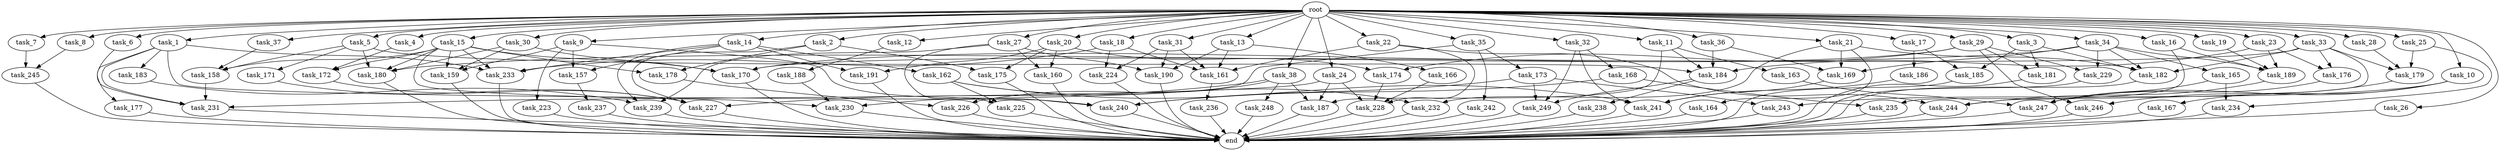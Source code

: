 digraph G {
  root [size="0.000000"];
  task_1 [size="102.400000"];
  task_2 [size="102.400000"];
  task_3 [size="102.400000"];
  task_4 [size="102.400000"];
  task_5 [size="102.400000"];
  task_6 [size="102.400000"];
  task_7 [size="102.400000"];
  task_8 [size="102.400000"];
  task_9 [size="102.400000"];
  task_10 [size="102.400000"];
  task_11 [size="102.400000"];
  task_12 [size="102.400000"];
  task_13 [size="102.400000"];
  task_14 [size="102.400000"];
  task_15 [size="102.400000"];
  task_16 [size="102.400000"];
  task_17 [size="102.400000"];
  task_18 [size="102.400000"];
  task_19 [size="102.400000"];
  task_20 [size="102.400000"];
  task_21 [size="102.400000"];
  task_22 [size="102.400000"];
  task_23 [size="102.400000"];
  task_24 [size="102.400000"];
  task_25 [size="102.400000"];
  task_26 [size="102.400000"];
  task_27 [size="102.400000"];
  task_28 [size="102.400000"];
  task_29 [size="102.400000"];
  task_30 [size="102.400000"];
  task_31 [size="102.400000"];
  task_32 [size="102.400000"];
  task_33 [size="102.400000"];
  task_34 [size="102.400000"];
  task_35 [size="102.400000"];
  task_36 [size="102.400000"];
  task_37 [size="102.400000"];
  task_38 [size="102.400000"];
  task_157 [size="111669149696.000000"];
  task_158 [size="107374182400.000000"];
  task_159 [size="158913789952.000000"];
  task_160 [size="89335319756.800003"];
  task_161 [size="93630287052.800003"];
  task_162 [size="42090679500.800003"];
  task_163 [size="42090679500.800003"];
  task_164 [size="42090679500.800003"];
  task_165 [size="42090679500.800003"];
  task_166 [size="21474836480.000000"];
  task_167 [size="7730941132.800000"];
  task_168 [size="54975581388.800003"];
  task_169 [size="153759829196.800018"];
  task_170 [size="213889371340.800018"];
  task_171 [size="7730941132.800000"];
  task_172 [size="127990025420.800003"];
  task_173 [size="7730941132.800000"];
  task_174 [size="58411555225.600006"];
  task_175 [size="73014444032.000000"];
  task_176 [size="77309411328.000000"];
  task_177 [size="42090679500.800003"];
  task_178 [size="155477816115.200012"];
  task_179 [size="86758339379.200012"];
  task_180 [size="139156940390.399994"];
  task_181 [size="58411555225.600006"];
  task_182 [size="157195803033.600006"];
  task_183 [size="42090679500.800003"];
  task_184 [size="127131031961.600006"];
  task_185 [size="73014444032.000000"];
  task_186 [size="69578470195.199997"];
  task_187 [size="170080704921.600006"];
  task_188 [size="85899345920.000000"];
  task_189 [size="99643241267.200012"];
  task_190 [size="110810156236.800003"];
  task_191 [size="45526653337.600006"];
  task_223 [size="69578470195.199997"];
  task_224 [size="17179869184.000000"];
  task_225 [size="155477816115.200012"];
  task_226 [size="63565515980.800003"];
  task_227 [size="201004469452.800018"];
  task_228 [size="183824600268.800018"];
  task_229 [size="97066260889.600006"];
  task_230 [size="179529632972.800018"];
  task_231 [size="186401580646.400024"];
  task_232 [size="111669149696.000000"];
  task_233 [size="183824600268.800018"];
  task_234 [size="34359738368.000000"];
  task_235 [size="73014444032.000000"];
  task_236 [size="69578470195.199997"];
  task_237 [size="30923764531.200001"];
  task_238 [size="69578470195.199997"];
  task_239 [size="170080704921.600006"];
  task_240 [size="150323855360.000000"];
  task_241 [size="176952652595.200012"];
  task_242 [size="7730941132.800000"];
  task_243 [size="15461882265.600000"];
  task_244 [size="146028888064.000000"];
  task_245 [size="15461882265.600000"];
  task_246 [size="68719476736.000000"];
  task_247 [size="115964116992.000000"];
  task_248 [size="42090679500.800003"];
  task_249 [size="132284992716.800003"];
  end [size="0.000000"];

  root -> task_1 [size="1.000000"];
  root -> task_2 [size="1.000000"];
  root -> task_3 [size="1.000000"];
  root -> task_4 [size="1.000000"];
  root -> task_5 [size="1.000000"];
  root -> task_6 [size="1.000000"];
  root -> task_7 [size="1.000000"];
  root -> task_8 [size="1.000000"];
  root -> task_9 [size="1.000000"];
  root -> task_10 [size="1.000000"];
  root -> task_11 [size="1.000000"];
  root -> task_12 [size="1.000000"];
  root -> task_13 [size="1.000000"];
  root -> task_14 [size="1.000000"];
  root -> task_15 [size="1.000000"];
  root -> task_16 [size="1.000000"];
  root -> task_17 [size="1.000000"];
  root -> task_18 [size="1.000000"];
  root -> task_19 [size="1.000000"];
  root -> task_20 [size="1.000000"];
  root -> task_21 [size="1.000000"];
  root -> task_22 [size="1.000000"];
  root -> task_23 [size="1.000000"];
  root -> task_24 [size="1.000000"];
  root -> task_25 [size="1.000000"];
  root -> task_26 [size="1.000000"];
  root -> task_27 [size="1.000000"];
  root -> task_28 [size="1.000000"];
  root -> task_29 [size="1.000000"];
  root -> task_30 [size="1.000000"];
  root -> task_31 [size="1.000000"];
  root -> task_32 [size="1.000000"];
  root -> task_33 [size="1.000000"];
  root -> task_34 [size="1.000000"];
  root -> task_35 [size="1.000000"];
  root -> task_36 [size="1.000000"];
  root -> task_37 [size="1.000000"];
  root -> task_38 [size="1.000000"];
  task_1 -> task_177 [size="411041792.000000"];
  task_1 -> task_183 [size="411041792.000000"];
  task_1 -> task_231 [size="411041792.000000"];
  task_1 -> task_233 [size="411041792.000000"];
  task_1 -> task_240 [size="411041792.000000"];
  task_2 -> task_175 [size="679477248.000000"];
  task_2 -> task_178 [size="679477248.000000"];
  task_2 -> task_227 [size="679477248.000000"];
  task_3 -> task_181 [size="33554432.000000"];
  task_3 -> task_182 [size="33554432.000000"];
  task_3 -> task_185 [size="33554432.000000"];
  task_4 -> task_172 [size="411041792.000000"];
  task_5 -> task_158 [size="75497472.000000"];
  task_5 -> task_171 [size="75497472.000000"];
  task_5 -> task_180 [size="75497472.000000"];
  task_5 -> task_184 [size="75497472.000000"];
  task_6 -> task_231 [size="536870912.000000"];
  task_7 -> task_245 [size="75497472.000000"];
  task_8 -> task_245 [size="75497472.000000"];
  task_9 -> task_157 [size="679477248.000000"];
  task_9 -> task_159 [size="679477248.000000"];
  task_9 -> task_223 [size="679477248.000000"];
  task_9 -> task_240 [size="679477248.000000"];
  task_10 -> task_167 [size="75497472.000000"];
  task_10 -> task_243 [size="75497472.000000"];
  task_10 -> task_247 [size="75497472.000000"];
  task_11 -> task_163 [size="411041792.000000"];
  task_11 -> task_184 [size="411041792.000000"];
  task_11 -> task_187 [size="411041792.000000"];
  task_12 -> task_188 [size="838860800.000000"];
  task_13 -> task_161 [size="209715200.000000"];
  task_13 -> task_166 [size="209715200.000000"];
  task_13 -> task_190 [size="209715200.000000"];
  task_14 -> task_157 [size="411041792.000000"];
  task_14 -> task_162 [size="411041792.000000"];
  task_14 -> task_191 [size="411041792.000000"];
  task_14 -> task_233 [size="411041792.000000"];
  task_14 -> task_239 [size="411041792.000000"];
  task_15 -> task_158 [size="838860800.000000"];
  task_15 -> task_159 [size="838860800.000000"];
  task_15 -> task_170 [size="838860800.000000"];
  task_15 -> task_172 [size="838860800.000000"];
  task_15 -> task_178 [size="838860800.000000"];
  task_15 -> task_180 [size="838860800.000000"];
  task_15 -> task_230 [size="838860800.000000"];
  task_15 -> task_233 [size="838860800.000000"];
  task_16 -> task_189 [size="411041792.000000"];
  task_16 -> task_235 [size="411041792.000000"];
  task_17 -> task_185 [size="679477248.000000"];
  task_17 -> task_186 [size="679477248.000000"];
  task_18 -> task_161 [size="134217728.000000"];
  task_18 -> task_224 [size="134217728.000000"];
  task_18 -> task_233 [size="134217728.000000"];
  task_19 -> task_189 [size="75497472.000000"];
  task_20 -> task_160 [size="33554432.000000"];
  task_20 -> task_174 [size="33554432.000000"];
  task_20 -> task_175 [size="33554432.000000"];
  task_20 -> task_191 [size="33554432.000000"];
  task_21 -> task_164 [size="411041792.000000"];
  task_21 -> task_169 [size="411041792.000000"];
  task_21 -> task_182 [size="411041792.000000"];
  task_21 -> task_232 [size="411041792.000000"];
  task_22 -> task_161 [size="536870912.000000"];
  task_22 -> task_228 [size="536870912.000000"];
  task_22 -> task_244 [size="536870912.000000"];
  task_23 -> task_176 [size="75497472.000000"];
  task_23 -> task_184 [size="75497472.000000"];
  task_23 -> task_189 [size="75497472.000000"];
  task_24 -> task_187 [size="838860800.000000"];
  task_24 -> task_228 [size="838860800.000000"];
  task_24 -> task_231 [size="838860800.000000"];
  task_25 -> task_179 [size="33554432.000000"];
  task_25 -> task_234 [size="33554432.000000"];
  task_26 -> end [size="1.000000"];
  task_27 -> task_160 [size="838860800.000000"];
  task_27 -> task_190 [size="838860800.000000"];
  task_27 -> task_225 [size="838860800.000000"];
  task_27 -> task_239 [size="838860800.000000"];
  task_28 -> task_179 [size="134217728.000000"];
  task_29 -> task_170 [size="536870912.000000"];
  task_29 -> task_174 [size="536870912.000000"];
  task_29 -> task_181 [size="536870912.000000"];
  task_29 -> task_229 [size="536870912.000000"];
  task_29 -> task_246 [size="536870912.000000"];
  task_30 -> task_159 [size="33554432.000000"];
  task_30 -> task_170 [size="33554432.000000"];
  task_30 -> task_180 [size="33554432.000000"];
  task_31 -> task_161 [size="33554432.000000"];
  task_31 -> task_190 [size="33554432.000000"];
  task_31 -> task_224 [size="33554432.000000"];
  task_32 -> task_168 [size="536870912.000000"];
  task_32 -> task_241 [size="536870912.000000"];
  task_32 -> task_249 [size="536870912.000000"];
  task_33 -> task_170 [size="679477248.000000"];
  task_33 -> task_176 [size="679477248.000000"];
  task_33 -> task_179 [size="679477248.000000"];
  task_33 -> task_182 [size="679477248.000000"];
  task_33 -> task_244 [size="679477248.000000"];
  task_34 -> task_165 [size="411041792.000000"];
  task_34 -> task_169 [size="411041792.000000"];
  task_34 -> task_180 [size="411041792.000000"];
  task_34 -> task_182 [size="411041792.000000"];
  task_34 -> task_189 [size="411041792.000000"];
  task_34 -> task_229 [size="411041792.000000"];
  task_35 -> task_173 [size="75497472.000000"];
  task_35 -> task_230 [size="75497472.000000"];
  task_35 -> task_242 [size="75497472.000000"];
  task_36 -> task_169 [size="679477248.000000"];
  task_36 -> task_184 [size="679477248.000000"];
  task_37 -> task_158 [size="134217728.000000"];
  task_38 -> task_187 [size="411041792.000000"];
  task_38 -> task_226 [size="411041792.000000"];
  task_38 -> task_227 [size="411041792.000000"];
  task_38 -> task_248 [size="411041792.000000"];
  task_157 -> task_237 [size="301989888.000000"];
  task_158 -> task_231 [size="33554432.000000"];
  task_159 -> end [size="1.000000"];
  task_160 -> end [size="1.000000"];
  task_161 -> task_236 [size="679477248.000000"];
  task_162 -> task_225 [size="679477248.000000"];
  task_162 -> task_232 [size="679477248.000000"];
  task_162 -> task_241 [size="679477248.000000"];
  task_163 -> task_247 [size="75497472.000000"];
  task_164 -> end [size="1.000000"];
  task_165 -> task_234 [size="301989888.000000"];
  task_165 -> task_247 [size="301989888.000000"];
  task_166 -> task_228 [size="209715200.000000"];
  task_167 -> end [size="1.000000"];
  task_168 -> task_235 [size="301989888.000000"];
  task_168 -> task_240 [size="301989888.000000"];
  task_169 -> task_241 [size="301989888.000000"];
  task_170 -> end [size="1.000000"];
  task_171 -> task_227 [size="838860800.000000"];
  task_172 -> task_227 [size="33554432.000000"];
  task_173 -> task_240 [size="75497472.000000"];
  task_173 -> task_243 [size="75497472.000000"];
  task_173 -> task_249 [size="75497472.000000"];
  task_174 -> task_228 [size="209715200.000000"];
  task_175 -> end [size="1.000000"];
  task_176 -> task_247 [size="679477248.000000"];
  task_177 -> end [size="1.000000"];
  task_178 -> task_226 [size="209715200.000000"];
  task_179 -> task_246 [size="134217728.000000"];
  task_180 -> end [size="1.000000"];
  task_181 -> end [size="1.000000"];
  task_182 -> end [size="1.000000"];
  task_183 -> task_239 [size="411041792.000000"];
  task_184 -> task_238 [size="679477248.000000"];
  task_184 -> task_249 [size="679477248.000000"];
  task_185 -> end [size="1.000000"];
  task_186 -> task_241 [size="209715200.000000"];
  task_187 -> end [size="1.000000"];
  task_188 -> task_230 [size="838860800.000000"];
  task_189 -> task_244 [size="209715200.000000"];
  task_190 -> end [size="1.000000"];
  task_191 -> end [size="1.000000"];
  task_223 -> end [size="1.000000"];
  task_224 -> end [size="1.000000"];
  task_225 -> end [size="1.000000"];
  task_226 -> end [size="1.000000"];
  task_227 -> end [size="1.000000"];
  task_228 -> end [size="1.000000"];
  task_229 -> end [size="1.000000"];
  task_230 -> end [size="1.000000"];
  task_231 -> end [size="1.000000"];
  task_232 -> end [size="1.000000"];
  task_233 -> end [size="1.000000"];
  task_234 -> end [size="1.000000"];
  task_235 -> end [size="1.000000"];
  task_236 -> end [size="1.000000"];
  task_237 -> end [size="1.000000"];
  task_238 -> end [size="1.000000"];
  task_239 -> end [size="1.000000"];
  task_240 -> end [size="1.000000"];
  task_241 -> end [size="1.000000"];
  task_242 -> end [size="1.000000"];
  task_243 -> end [size="1.000000"];
  task_244 -> end [size="1.000000"];
  task_245 -> end [size="1.000000"];
  task_246 -> end [size="1.000000"];
  task_247 -> end [size="1.000000"];
  task_248 -> end [size="1.000000"];
  task_249 -> end [size="1.000000"];
}
